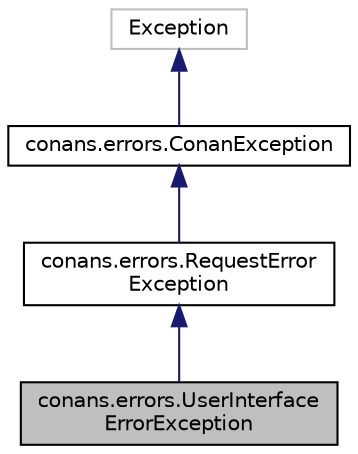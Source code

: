 digraph "conans.errors.UserInterfaceErrorException"
{
 // LATEX_PDF_SIZE
  edge [fontname="Helvetica",fontsize="10",labelfontname="Helvetica",labelfontsize="10"];
  node [fontname="Helvetica",fontsize="10",shape=record];
  Node1 [label="conans.errors.UserInterface\lErrorException",height=0.2,width=0.4,color="black", fillcolor="grey75", style="filled", fontcolor="black",tooltip=" "];
  Node2 -> Node1 [dir="back",color="midnightblue",fontsize="10",style="solid",fontname="Helvetica"];
  Node2 [label="conans.errors.RequestError\lException",height=0.2,width=0.4,color="black", fillcolor="white", style="filled",URL="$classconans_1_1errors_1_1RequestErrorException.html",tooltip=" "];
  Node3 -> Node2 [dir="back",color="midnightblue",fontsize="10",style="solid",fontname="Helvetica"];
  Node3 [label="conans.errors.ConanException",height=0.2,width=0.4,color="black", fillcolor="white", style="filled",URL="$classconans_1_1errors_1_1ConanException.html",tooltip=" "];
  Node4 -> Node3 [dir="back",color="midnightblue",fontsize="10",style="solid",fontname="Helvetica"];
  Node4 [label="Exception",height=0.2,width=0.4,color="grey75", fillcolor="white", style="filled",tooltip=" "];
}
